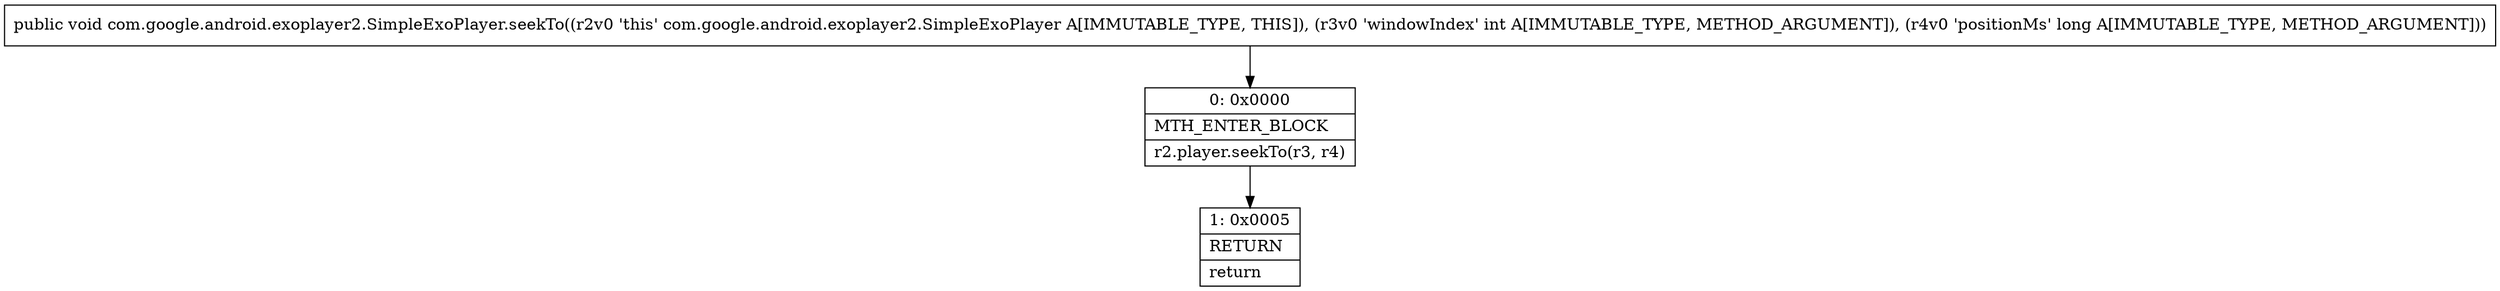 digraph "CFG forcom.google.android.exoplayer2.SimpleExoPlayer.seekTo(IJ)V" {
Node_0 [shape=record,label="{0\:\ 0x0000|MTH_ENTER_BLOCK\l|r2.player.seekTo(r3, r4)\l}"];
Node_1 [shape=record,label="{1\:\ 0x0005|RETURN\l|return\l}"];
MethodNode[shape=record,label="{public void com.google.android.exoplayer2.SimpleExoPlayer.seekTo((r2v0 'this' com.google.android.exoplayer2.SimpleExoPlayer A[IMMUTABLE_TYPE, THIS]), (r3v0 'windowIndex' int A[IMMUTABLE_TYPE, METHOD_ARGUMENT]), (r4v0 'positionMs' long A[IMMUTABLE_TYPE, METHOD_ARGUMENT])) }"];
MethodNode -> Node_0;
Node_0 -> Node_1;
}

